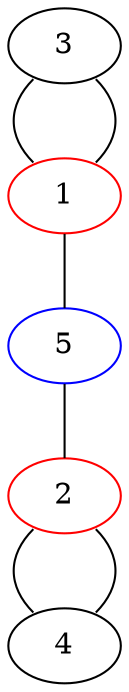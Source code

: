 graph {
  1 -- 3 [tailport="nw", headport="sw"];
  1 -- 3 [tailport="ne", headport="se"];
  2 -- 4 [tailport="sw", headport="nw"];
  2 -- 4 [tailport="se", headport="ne"];
  1 -- 5 -- 2;
  {
    rank="min";
    3;
  }
  1 [color="red"];
  2 [color="red"];
  5 [color="blue"];
}

